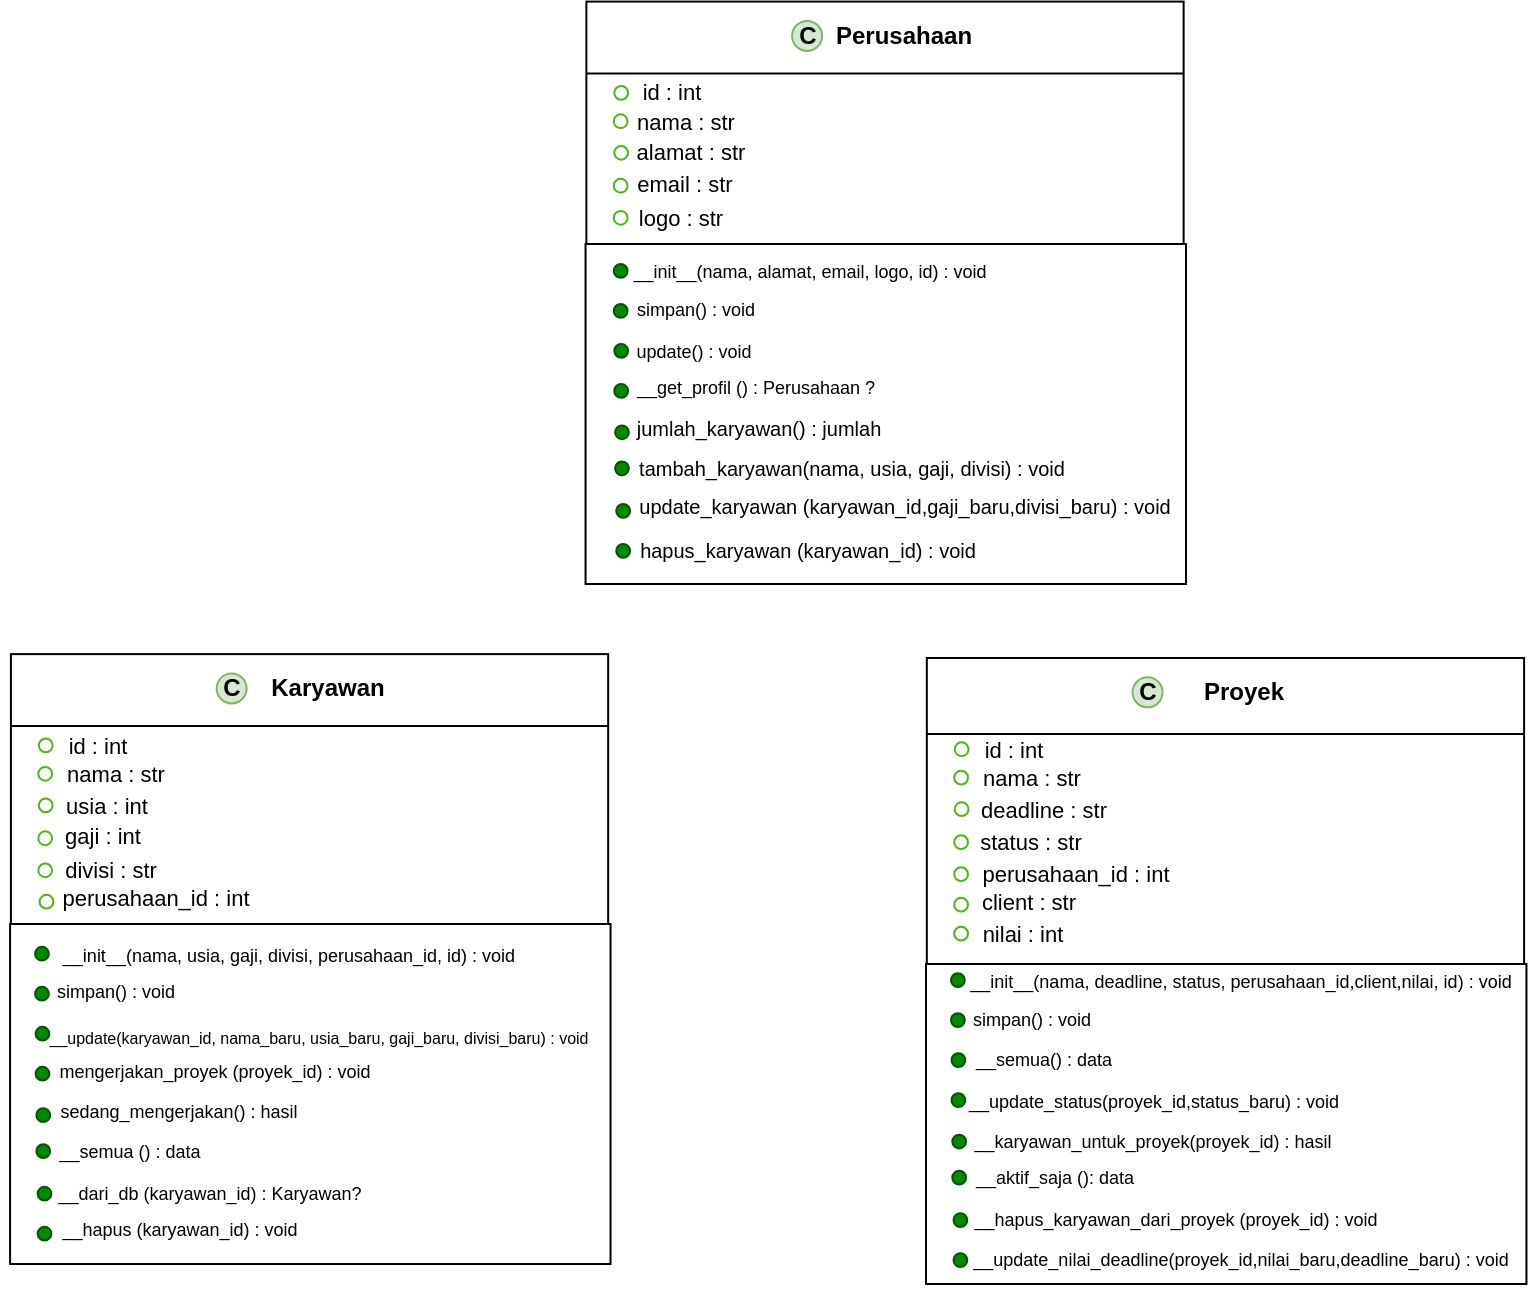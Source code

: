 <mxfile version="27.1.6">
  <diagram name="Page-1" id="Ck2ZMZNlJzzE_dIrWLPH">
    <mxGraphModel dx="1042" dy="527" grid="1" gridSize="10" guides="1" tooltips="1" connect="1" arrows="1" fold="1" page="1" pageScale="1" pageWidth="850" pageHeight="1100" math="0" shadow="0">
      <root>
        <mxCell id="0" />
        <mxCell id="1" parent="0" />
        <mxCell id="H7HgY_CLWBdRhY1E_Vkn-1" value="" style="shape=process;whiteSpace=wrap;html=1;backgroundOutline=1;rotation=90;size=0.196;" parent="1" vertex="1">
          <mxGeometry x="397.19" y="31.79" width="184.62" height="298.63" as="geometry" />
        </mxCell>
        <mxCell id="H7HgY_CLWBdRhY1E_Vkn-2" value="" style="ellipse;whiteSpace=wrap;html=1;aspect=fixed;fillColor=#d5e8d4;strokeColor=#82b366;" parent="1" vertex="1">
          <mxGeometry x="443.05" y="98.455" width="15" height="15" as="geometry" />
        </mxCell>
        <mxCell id="H7HgY_CLWBdRhY1E_Vkn-3" value="&lt;b&gt;Perusahaan&lt;/b&gt;" style="text;html=1;align=center;verticalAlign=middle;whiteSpace=wrap;rounded=0;" parent="1" vertex="1">
          <mxGeometry x="468.82" y="90.955" width="60" height="30" as="geometry" />
        </mxCell>
        <mxCell id="H7HgY_CLWBdRhY1E_Vkn-4" value="&lt;b&gt;C&lt;/b&gt;" style="text;html=1;align=center;verticalAlign=middle;whiteSpace=wrap;rounded=0;" parent="1" vertex="1">
          <mxGeometry x="421.01" y="90.955" width="60" height="30" as="geometry" />
        </mxCell>
        <mxCell id="H7HgY_CLWBdRhY1E_Vkn-5" value="&lt;div&gt;&lt;br&gt;&lt;/div&gt;&lt;div&gt;&lt;br&gt;&lt;/div&gt;" style="ellipse;whiteSpace=wrap;html=1;aspect=fixed;strokeColor=light-dark(#49bb0c, #ededed);" parent="1" vertex="1">
          <mxGeometry x="354.15" y="160.955" width="6.88" height="6.88" as="geometry" />
        </mxCell>
        <mxCell id="H7HgY_CLWBdRhY1E_Vkn-6" value="" style="ellipse;whiteSpace=wrap;html=1;aspect=fixed;strokeColor=light-dark(#49bb0c, #ededed);" parent="1" vertex="1">
          <mxGeometry x="354.15" y="130.965" width="6.88" height="6.88" as="geometry" />
        </mxCell>
        <mxCell id="H7HgY_CLWBdRhY1E_Vkn-7" value="&lt;span style=&quot;font-size: 11px;&quot;&gt;id : int&lt;/span&gt;" style="text;html=1;align=center;verticalAlign=middle;whiteSpace=wrap;rounded=0;" parent="1" vertex="1">
          <mxGeometry x="354.15" y="123.625" width="57.61" height="21.55" as="geometry" />
        </mxCell>
        <mxCell id="H7HgY_CLWBdRhY1E_Vkn-8" value="&lt;span style=&quot;font-size: 11px;&quot;&gt;nama : str&lt;/span&gt;" style="text;html=1;align=center;verticalAlign=middle;whiteSpace=wrap;rounded=0;" parent="1" vertex="1">
          <mxGeometry x="359.77" y="141.74" width="60.23" height="13.76" as="geometry" />
        </mxCell>
        <mxCell id="H7HgY_CLWBdRhY1E_Vkn-9" value="" style="rounded=0;whiteSpace=wrap;html=1;strokeWidth=1;" parent="1" vertex="1">
          <mxGeometry x="339.77" y="210" width="300.23" height="170" as="geometry" />
        </mxCell>
        <mxCell id="H7HgY_CLWBdRhY1E_Vkn-10" value="&lt;font style=&quot;font-size: 9px;&quot;&gt;__init__(nama, alamat, email, logo, id) : void&lt;/font&gt;" style="text;html=1;align=center;verticalAlign=middle;whiteSpace=wrap;rounded=0;" parent="1" vertex="1">
          <mxGeometry x="362.03" y="216.835" width="180" height="13.21" as="geometry" />
        </mxCell>
        <mxCell id="H7HgY_CLWBdRhY1E_Vkn-11" value="&lt;div&gt;&lt;br&gt;&lt;/div&gt;&lt;div&gt;&lt;br&gt;&lt;/div&gt;" style="ellipse;whiteSpace=wrap;html=1;aspect=fixed;strokeColor=#005700;fillColor=#008a00;fontColor=#ffffff;" parent="1" vertex="1">
          <mxGeometry x="353.89" y="220.005" width="6.88" height="6.88" as="geometry" />
        </mxCell>
        <mxCell id="H7HgY_CLWBdRhY1E_Vkn-12" value="&lt;div&gt;&lt;br&gt;&lt;/div&gt;&lt;div&gt;&lt;br&gt;&lt;/div&gt;" style="ellipse;whiteSpace=wrap;html=1;aspect=fixed;strokeColor=#005700;fillColor=#008a00;fontColor=#ffffff;" parent="1" vertex="1">
          <mxGeometry x="353.89" y="240.005" width="6.88" height="6.88" as="geometry" />
        </mxCell>
        <mxCell id="H7HgY_CLWBdRhY1E_Vkn-13" value="&lt;font style=&quot;font-size: 9px;&quot;&gt;simpan() : void&lt;/font&gt;" style="text;html=1;align=center;verticalAlign=middle;whiteSpace=wrap;rounded=0;" parent="1" vertex="1">
          <mxGeometry x="363.5" y="236.89" width="61.73" height="10" as="geometry" />
        </mxCell>
        <mxCell id="H7HgY_CLWBdRhY1E_Vkn-14" value="&lt;div&gt;&lt;br&gt;&lt;/div&gt;&lt;div&gt;&lt;br&gt;&lt;/div&gt;" style="ellipse;whiteSpace=wrap;html=1;aspect=fixed;strokeColor=#005700;fillColor=#008a00;fontColor=#ffffff;" parent="1" vertex="1">
          <mxGeometry x="354.15" y="259.995" width="6.88" height="6.88" as="geometry" />
        </mxCell>
        <mxCell id="H7HgY_CLWBdRhY1E_Vkn-15" value="&lt;font style=&quot;font-size: 9px;&quot;&gt;update() : void&lt;/font&gt;" style="text;html=1;align=center;verticalAlign=middle;whiteSpace=wrap;rounded=0;" parent="1" vertex="1">
          <mxGeometry x="359.53" y="258.05" width="67.97" height="10.77" as="geometry" />
        </mxCell>
        <mxCell id="H7HgY_CLWBdRhY1E_Vkn-16" value="&lt;span style=&quot;font-size: 11px;&quot;&gt;alamat : str&lt;/span&gt;" style="text;html=1;align=center;verticalAlign=middle;whiteSpace=wrap;rounded=0;" parent="1" vertex="1">
          <mxGeometry x="354.54" y="157.51" width="75.23" height="13.76" as="geometry" />
        </mxCell>
        <mxCell id="H7HgY_CLWBdRhY1E_Vkn-17" value="&lt;div&gt;&lt;br&gt;&lt;/div&gt;&lt;div&gt;&lt;br&gt;&lt;/div&gt;" style="ellipse;whiteSpace=wrap;html=1;aspect=fixed;strokeColor=light-dark(#49bb0c, #ededed);" parent="1" vertex="1">
          <mxGeometry x="353.89" y="145.175" width="6.88" height="6.88" as="geometry" />
        </mxCell>
        <mxCell id="H7HgY_CLWBdRhY1E_Vkn-50" value="&lt;span style=&quot;font-size: 11px;&quot;&gt;email : str&lt;/span&gt;" style="text;html=1;align=center;verticalAlign=middle;whiteSpace=wrap;rounded=0;" parent="1" vertex="1">
          <mxGeometry x="352.27" y="172.8" width="75.23" height="13.76" as="geometry" />
        </mxCell>
        <mxCell id="H7HgY_CLWBdRhY1E_Vkn-51" value="&lt;span style=&quot;font-size: 11px;&quot;&gt;logo : str&lt;/span&gt;" style="text;html=1;align=center;verticalAlign=middle;whiteSpace=wrap;rounded=0;" parent="1" vertex="1">
          <mxGeometry x="350.0" y="190" width="75.23" height="13.76" as="geometry" />
        </mxCell>
        <mxCell id="H7HgY_CLWBdRhY1E_Vkn-52" value="&lt;div&gt;&lt;br&gt;&lt;/div&gt;&lt;div&gt;&lt;br&gt;&lt;/div&gt;" style="ellipse;whiteSpace=wrap;html=1;aspect=fixed;strokeColor=light-dark(#49bb0c, #ededed);" parent="1" vertex="1">
          <mxGeometry x="353.89" y="177.42" width="6.88" height="6.88" as="geometry" />
        </mxCell>
        <mxCell id="H7HgY_CLWBdRhY1E_Vkn-55" value="&lt;div&gt;&lt;br&gt;&lt;/div&gt;&lt;div&gt;&lt;br&gt;&lt;/div&gt;" style="ellipse;whiteSpace=wrap;html=1;aspect=fixed;strokeColor=light-dark(#49bb0c, #ededed);" parent="1" vertex="1">
          <mxGeometry x="353.89" y="193.44" width="6.88" height="6.88" as="geometry" />
        </mxCell>
        <mxCell id="H7HgY_CLWBdRhY1E_Vkn-57" value="&lt;div&gt;&lt;br&gt;&lt;/div&gt;&lt;div&gt;&lt;br&gt;&lt;/div&gt;" style="ellipse;whiteSpace=wrap;html=1;aspect=fixed;strokeColor=#005700;fillColor=#008a00;fontColor=#ffffff;" parent="1" vertex="1">
          <mxGeometry x="354.15" y="280" width="6.88" height="6.88" as="geometry" />
        </mxCell>
        <mxCell id="H7HgY_CLWBdRhY1E_Vkn-58" value="&lt;font style=&quot;font-size: 9px;&quot;&gt;__get_profil () : Perusahaan ?&lt;/font&gt;" style="text;html=1;align=center;verticalAlign=middle;whiteSpace=wrap;rounded=0;" parent="1" vertex="1">
          <mxGeometry x="359.53" y="276.11" width="130.47" height="10.77" as="geometry" />
        </mxCell>
        <mxCell id="H7HgY_CLWBdRhY1E_Vkn-59" value="&lt;font size=&quot;1&quot;&gt;jumlah_karyawan() : jumlah&lt;/font&gt;" style="text;html=1;align=center;verticalAlign=middle;whiteSpace=wrap;rounded=0;" parent="1" vertex="1">
          <mxGeometry x="362.03" y="296.82" width="129.23" height="10.77" as="geometry" />
        </mxCell>
        <mxCell id="H7HgY_CLWBdRhY1E_Vkn-60" value="&lt;div&gt;&lt;br&gt;&lt;/div&gt;&lt;div&gt;&lt;br&gt;&lt;/div&gt;" style="ellipse;whiteSpace=wrap;html=1;aspect=fixed;strokeColor=#005700;fillColor=#008a00;fontColor=#ffffff;" parent="1" vertex="1">
          <mxGeometry x="354.54" y="300.71" width="6.88" height="6.88" as="geometry" />
        </mxCell>
        <mxCell id="H7HgY_CLWBdRhY1E_Vkn-61" value="&lt;font size=&quot;1&quot;&gt;tambah&lt;/font&gt;&lt;span style=&quot;color: rgba(0, 0, 0, 0); font-family: monospace; font-size: 0px; text-align: start; text-wrap-mode: nowrap;&quot;&gt;%3CmxGraphModel%3E%3Croot%3E%3CmxCell%20id%3D%220%22%2F%3E%3CmxCell%20id%3D%221%22%20parent%3D%220%22%2F%3E%3CmxCell%20id%3D%222%22%20value%3D%22%26lt%3Bfont%20size%3D%26quot%3B1%26quot%3B%26gt%3Bjumlah_karyawan()%20%3A%20jumlah%26lt%3B%2Ffont%26gt%3B%22%20style%3D%22text%3Bhtml%3D1%3Balign%3Dcenter%3BverticalAlign%3Dmiddle%3BwhiteSpace%3Dwrap%3Brounded%3D0%3B%22%20vertex%3D%221%22%20parent%3D%221%22%3E%3CmxGeometry%20x%3D%22362.03%22%20y%3D%22296.82%22%20width%3D%22129.23%22%20height%3D%2210.77%22%20as%3D%22geometry%22%2F%3E%3C%2FmxCell%3E%3C%2Froot%3E%3C%2FmxGraphModel%3E&lt;/span&gt;&lt;font size=&quot;1&quot;&gt;_karyawan(nama, usia, gaji, divisi) : void&lt;/font&gt;" style="text;html=1;align=center;verticalAlign=middle;whiteSpace=wrap;rounded=0;" parent="1" vertex="1">
          <mxGeometry x="360" y="316.78" width="225.62" height="10.77" as="geometry" />
        </mxCell>
        <mxCell id="H7HgY_CLWBdRhY1E_Vkn-62" value="&lt;div style=&quot;text-align: start;&quot;&gt;&lt;font style=&quot;color: rgb(0, 0, 0);&quot; size=&quot;1&quot;&gt;update_karyawan&lt;/font&gt;&lt;font color=&quot;rgba(0, 0, 0, 0)&quot; style=&quot;color: rgb(0, 0, 0);&quot; size=&quot;1&quot;&gt;&amp;nbsp;(karyawan_id,gaji_baru,divisi_baru) : void&lt;/font&gt;&lt;/div&gt;" style="text;html=1;align=center;verticalAlign=middle;whiteSpace=wrap;rounded=0;" parent="1" vertex="1">
          <mxGeometry x="359.53" y="336.11" width="278.58" height="10.77" as="geometry" />
        </mxCell>
        <mxCell id="H7HgY_CLWBdRhY1E_Vkn-63" value="&lt;div style=&quot;text-align: start;&quot;&gt;&lt;font style=&quot;color: rgb(0, 0, 0);&quot; size=&quot;1&quot;&gt;hapus_karyawan (karyawan_id)&lt;/font&gt;&lt;font color=&quot;rgba(0, 0, 0, 0)&quot; style=&quot;color: rgb(0, 0, 0);&quot; size=&quot;1&quot;&gt;&amp;nbsp;: void&lt;/font&gt;&lt;/div&gt;" style="text;html=1;align=center;verticalAlign=middle;whiteSpace=wrap;rounded=0;" parent="1" vertex="1">
          <mxGeometry x="362.03" y="358.06" width="177.97" height="10.77" as="geometry" />
        </mxCell>
        <mxCell id="H7HgY_CLWBdRhY1E_Vkn-64" value="&lt;div&gt;&lt;br&gt;&lt;/div&gt;&lt;div&gt;&lt;br&gt;&lt;/div&gt;" style="ellipse;whiteSpace=wrap;html=1;aspect=fixed;strokeColor=#005700;fillColor=#008a00;fontColor=#ffffff;" parent="1" vertex="1">
          <mxGeometry x="354.54" y="318.72" width="6.88" height="6.88" as="geometry" />
        </mxCell>
        <mxCell id="H7HgY_CLWBdRhY1E_Vkn-65" value="&lt;div&gt;&lt;br&gt;&lt;/div&gt;&lt;div&gt;&lt;br&gt;&lt;/div&gt;" style="ellipse;whiteSpace=wrap;html=1;aspect=fixed;strokeColor=#005700;fillColor=#008a00;fontColor=#ffffff;" parent="1" vertex="1">
          <mxGeometry x="355.15" y="340" width="6.88" height="6.88" as="geometry" />
        </mxCell>
        <mxCell id="H7HgY_CLWBdRhY1E_Vkn-66" value="&lt;div&gt;&lt;br&gt;&lt;/div&gt;&lt;div&gt;&lt;br&gt;&lt;/div&gt;" style="ellipse;whiteSpace=wrap;html=1;aspect=fixed;strokeColor=#005700;fillColor=#008a00;fontColor=#ffffff;" parent="1" vertex="1">
          <mxGeometry x="355.15" y="360" width="6.88" height="6.88" as="geometry" />
        </mxCell>
        <mxCell id="ujW4aIPh7kS9aY1e7Lj2-1" value="" style="shape=process;whiteSpace=wrap;html=1;backgroundOutline=1;rotation=90;size=0.196;" vertex="1" parent="1">
          <mxGeometry x="109.46" y="358.055" width="184.62" height="298.63" as="geometry" />
        </mxCell>
        <mxCell id="ujW4aIPh7kS9aY1e7Lj2-2" value="" style="ellipse;whiteSpace=wrap;html=1;aspect=fixed;fillColor=#d5e8d4;strokeColor=#82b366;" vertex="1" parent="1">
          <mxGeometry x="155.32" y="424.72" width="15" height="15" as="geometry" />
        </mxCell>
        <mxCell id="ujW4aIPh7kS9aY1e7Lj2-3" value="&lt;b&gt;Karyawan&lt;/b&gt;" style="text;html=1;align=center;verticalAlign=middle;whiteSpace=wrap;rounded=0;" vertex="1" parent="1">
          <mxGeometry x="181.09" y="417.22" width="60" height="30" as="geometry" />
        </mxCell>
        <mxCell id="ujW4aIPh7kS9aY1e7Lj2-4" value="&lt;b&gt;C&lt;/b&gt;" style="text;html=1;align=center;verticalAlign=middle;whiteSpace=wrap;rounded=0;" vertex="1" parent="1">
          <mxGeometry x="133.28" y="417.22" width="60" height="30" as="geometry" />
        </mxCell>
        <mxCell id="ujW4aIPh7kS9aY1e7Lj2-5" value="&lt;div&gt;&lt;br&gt;&lt;/div&gt;&lt;div&gt;&lt;br&gt;&lt;/div&gt;" style="ellipse;whiteSpace=wrap;html=1;aspect=fixed;strokeColor=light-dark(#49bb0c, #ededed);" vertex="1" parent="1">
          <mxGeometry x="66.42" y="487.22" width="6.88" height="6.88" as="geometry" />
        </mxCell>
        <mxCell id="ujW4aIPh7kS9aY1e7Lj2-6" value="" style="ellipse;whiteSpace=wrap;html=1;aspect=fixed;strokeColor=light-dark(#49bb0c, #ededed);" vertex="1" parent="1">
          <mxGeometry x="66.42" y="457.23" width="6.88" height="6.88" as="geometry" />
        </mxCell>
        <mxCell id="ujW4aIPh7kS9aY1e7Lj2-7" value="&lt;span style=&quot;font-size: 11px;&quot;&gt;id : int&lt;/span&gt;" style="text;html=1;align=center;verticalAlign=middle;whiteSpace=wrap;rounded=0;" vertex="1" parent="1">
          <mxGeometry x="66.81" y="449.89" width="57.61" height="21.55" as="geometry" />
        </mxCell>
        <mxCell id="ujW4aIPh7kS9aY1e7Lj2-8" value="&lt;span style=&quot;font-size: 11px;&quot;&gt;nama : str&lt;/span&gt;" style="text;html=1;align=center;verticalAlign=middle;whiteSpace=wrap;rounded=0;" vertex="1" parent="1">
          <mxGeometry x="74.9" y="467.995" width="60.23" height="13.76" as="geometry" />
        </mxCell>
        <mxCell id="ujW4aIPh7kS9aY1e7Lj2-9" value="" style="rounded=0;whiteSpace=wrap;html=1;strokeWidth=1;" vertex="1" parent="1">
          <mxGeometry x="52.04" y="550" width="300.23" height="170.01" as="geometry" />
        </mxCell>
        <mxCell id="ujW4aIPh7kS9aY1e7Lj2-10" value="&lt;font style=&quot;font-size: 9px;&quot;&gt;__init__(nama, usia, gaji, divisi, perusahaan_id, id) : void&lt;/font&gt;" style="text;html=1;align=center;verticalAlign=middle;whiteSpace=wrap;rounded=0;" vertex="1" parent="1">
          <mxGeometry x="72.68" y="558.25" width="237.32" height="13.21" as="geometry" />
        </mxCell>
        <mxCell id="ujW4aIPh7kS9aY1e7Lj2-11" value="&lt;div&gt;&lt;br&gt;&lt;/div&gt;&lt;div&gt;&lt;br&gt;&lt;/div&gt;" style="ellipse;whiteSpace=wrap;html=1;aspect=fixed;strokeColor=#005700;fillColor=#008a00;fontColor=#ffffff;" vertex="1" parent="1">
          <mxGeometry x="64.54" y="561.42" width="6.88" height="6.88" as="geometry" />
        </mxCell>
        <mxCell id="ujW4aIPh7kS9aY1e7Lj2-12" value="&lt;div&gt;&lt;br&gt;&lt;/div&gt;&lt;div&gt;&lt;br&gt;&lt;/div&gt;" style="ellipse;whiteSpace=wrap;html=1;aspect=fixed;strokeColor=#005700;fillColor=#008a00;fontColor=#ffffff;" vertex="1" parent="1">
          <mxGeometry x="64.54" y="581.42" width="6.88" height="6.88" as="geometry" />
        </mxCell>
        <mxCell id="ujW4aIPh7kS9aY1e7Lj2-13" value="&lt;font style=&quot;font-size: 9px;&quot;&gt;simpan() : void&lt;/font&gt;" style="text;html=1;align=center;verticalAlign=middle;whiteSpace=wrap;rounded=0;" vertex="1" parent="1">
          <mxGeometry x="74.15" y="578.305" width="61.73" height="10" as="geometry" />
        </mxCell>
        <mxCell id="ujW4aIPh7kS9aY1e7Lj2-14" value="&lt;div&gt;&lt;br&gt;&lt;/div&gt;&lt;div&gt;&lt;br&gt;&lt;/div&gt;" style="ellipse;whiteSpace=wrap;html=1;aspect=fixed;strokeColor=#005700;fillColor=#008a00;fontColor=#ffffff;" vertex="1" parent="1">
          <mxGeometry x="64.8" y="601.41" width="6.88" height="6.88" as="geometry" />
        </mxCell>
        <mxCell id="ujW4aIPh7kS9aY1e7Lj2-15" value="&lt;font&gt;__update(karyawan_id, nama_baru, usia_baru, gaji_baru, divisi_baru) : void&lt;/font&gt;" style="text;html=1;align=center;verticalAlign=middle;whiteSpace=wrap;rounded=0;fontSize=8;" vertex="1" parent="1">
          <mxGeometry x="66.81" y="601.41" width="279.35" height="10.77" as="geometry" />
        </mxCell>
        <mxCell id="ujW4aIPh7kS9aY1e7Lj2-16" value="&lt;span style=&quot;font-size: 11px;&quot;&gt;usia : int&lt;/span&gt;" style="text;html=1;align=center;verticalAlign=middle;whiteSpace=wrap;rounded=0;" vertex="1" parent="1">
          <mxGeometry x="62.92" y="483.775" width="75.23" height="13.76" as="geometry" />
        </mxCell>
        <mxCell id="ujW4aIPh7kS9aY1e7Lj2-17" value="&lt;div&gt;&lt;br&gt;&lt;/div&gt;&lt;div&gt;&lt;br&gt;&lt;/div&gt;" style="ellipse;whiteSpace=wrap;html=1;aspect=fixed;strokeColor=light-dark(#49bb0c, #ededed);" vertex="1" parent="1">
          <mxGeometry x="66.16" y="471.44" width="6.88" height="6.88" as="geometry" />
        </mxCell>
        <mxCell id="ujW4aIPh7kS9aY1e7Lj2-18" value="&lt;span style=&quot;font-size: 11px;&quot;&gt;gaji : int&lt;/span&gt;" style="text;html=1;align=center;verticalAlign=middle;whiteSpace=wrap;rounded=0;" vertex="1" parent="1">
          <mxGeometry x="60.65" y="499.475" width="75.23" height="13.76" as="geometry" />
        </mxCell>
        <mxCell id="ujW4aIPh7kS9aY1e7Lj2-19" value="&lt;span style=&quot;font-size: 11px;&quot;&gt;divisi : str&lt;/span&gt;" style="text;html=1;align=center;verticalAlign=middle;whiteSpace=wrap;rounded=0;" vertex="1" parent="1">
          <mxGeometry x="64.54" y="516.265" width="75.23" height="13.76" as="geometry" />
        </mxCell>
        <mxCell id="ujW4aIPh7kS9aY1e7Lj2-20" value="&lt;div&gt;&lt;br&gt;&lt;/div&gt;&lt;div&gt;&lt;br&gt;&lt;/div&gt;" style="ellipse;whiteSpace=wrap;html=1;aspect=fixed;strokeColor=light-dark(#49bb0c, #ededed);" vertex="1" parent="1">
          <mxGeometry x="66.16" y="503.685" width="6.88" height="6.88" as="geometry" />
        </mxCell>
        <mxCell id="ujW4aIPh7kS9aY1e7Lj2-21" value="&lt;div&gt;&lt;br&gt;&lt;/div&gt;&lt;div&gt;&lt;br&gt;&lt;/div&gt;" style="ellipse;whiteSpace=wrap;html=1;aspect=fixed;strokeColor=light-dark(#49bb0c, #ededed);" vertex="1" parent="1">
          <mxGeometry x="66.16" y="519.705" width="6.88" height="6.88" as="geometry" />
        </mxCell>
        <mxCell id="ujW4aIPh7kS9aY1e7Lj2-22" value="&lt;div&gt;&lt;br&gt;&lt;/div&gt;&lt;div&gt;&lt;br&gt;&lt;/div&gt;" style="ellipse;whiteSpace=wrap;html=1;aspect=fixed;strokeColor=#005700;fillColor=#008a00;fontColor=#ffffff;" vertex="1" parent="1">
          <mxGeometry x="64.8" y="621.415" width="6.88" height="6.88" as="geometry" />
        </mxCell>
        <mxCell id="ujW4aIPh7kS9aY1e7Lj2-23" value="&lt;font style=&quot;font-size: 9px;&quot;&gt;mengerjakan_proyek (proyek_id) : void&lt;/font&gt;" style="text;html=1;align=center;verticalAlign=middle;whiteSpace=wrap;rounded=0;" vertex="1" parent="1">
          <mxGeometry x="70.65" y="617.52" width="166.96" height="10.77" as="geometry" />
        </mxCell>
        <mxCell id="ujW4aIPh7kS9aY1e7Lj2-24" value="&lt;font&gt;sedang_mengerjakan() : hasil&lt;/font&gt;" style="text;html=1;align=center;verticalAlign=middle;whiteSpace=wrap;rounded=0;fontSize=9;" vertex="1" parent="1">
          <mxGeometry x="62.92" y="638.23" width="147.32" height="10.77" as="geometry" />
        </mxCell>
        <mxCell id="ujW4aIPh7kS9aY1e7Lj2-25" value="&lt;div&gt;&lt;br&gt;&lt;/div&gt;&lt;div&gt;&lt;br&gt;&lt;/div&gt;" style="ellipse;whiteSpace=wrap;html=1;aspect=fixed;strokeColor=#005700;fillColor=#008a00;fontColor=#ffffff;" vertex="1" parent="1">
          <mxGeometry x="65.19" y="642.125" width="6.88" height="6.88" as="geometry" />
        </mxCell>
        <mxCell id="ujW4aIPh7kS9aY1e7Lj2-27" value="&lt;div style=&quot;text-align: start;&quot;&gt;&lt;font style=&quot;color: rgb(0, 0, 0);&quot; color=&quot;rgba(0, 0, 0, 0)&quot;&gt;__dari_db (karyawan_id) : Karyawan?&lt;/font&gt;&lt;/div&gt;" style="text;html=1;align=center;verticalAlign=middle;whiteSpace=wrap;rounded=0;fontSize=9;" vertex="1" parent="1">
          <mxGeometry x="73.69" y="679.47" width="156.31" height="10.77" as="geometry" />
        </mxCell>
        <mxCell id="ujW4aIPh7kS9aY1e7Lj2-28" value="&lt;div style=&quot;text-align: start;&quot;&gt;&lt;font style=&quot;color: rgb(0, 0, 0);&quot;&gt;__hapus (karyawan_id)&lt;/font&gt;&lt;font style=&quot;color: rgb(0, 0, 0);&quot; color=&quot;rgba(0, 0, 0, 0)&quot;&gt;&amp;nbsp;: void&lt;/font&gt;&lt;/div&gt;" style="text;html=1;align=center;verticalAlign=middle;whiteSpace=wrap;rounded=0;fontSize=9;" vertex="1" parent="1">
          <mxGeometry x="47.59" y="697.525" width="177.97" height="10.77" as="geometry" />
        </mxCell>
        <mxCell id="ujW4aIPh7kS9aY1e7Lj2-29" value="&lt;div&gt;&lt;br&gt;&lt;/div&gt;&lt;div&gt;&lt;br&gt;&lt;/div&gt;" style="ellipse;whiteSpace=wrap;html=1;aspect=fixed;strokeColor=#005700;fillColor=#008a00;fontColor=#ffffff;" vertex="1" parent="1">
          <mxGeometry x="65.19" y="660.135" width="6.88" height="6.88" as="geometry" />
        </mxCell>
        <mxCell id="ujW4aIPh7kS9aY1e7Lj2-30" value="&lt;div&gt;&lt;br&gt;&lt;/div&gt;&lt;div&gt;&lt;br&gt;&lt;/div&gt;" style="ellipse;whiteSpace=wrap;html=1;aspect=fixed;strokeColor=#005700;fillColor=#008a00;fontColor=#ffffff;" vertex="1" parent="1">
          <mxGeometry x="65.8" y="681.415" width="6.88" height="6.88" as="geometry" />
        </mxCell>
        <mxCell id="ujW4aIPh7kS9aY1e7Lj2-31" value="&lt;div&gt;&lt;br&gt;&lt;/div&gt;&lt;div&gt;&lt;br&gt;&lt;/div&gt;" style="ellipse;whiteSpace=wrap;html=1;aspect=fixed;strokeColor=#005700;fillColor=#008a00;fontColor=#ffffff;" vertex="1" parent="1">
          <mxGeometry x="65.8" y="701.415" width="6.88" height="6.88" as="geometry" />
        </mxCell>
        <mxCell id="ujW4aIPh7kS9aY1e7Lj2-32" value="" style="shape=process;whiteSpace=wrap;html=1;backgroundOutline=1;rotation=90;size=0.196;" vertex="1" parent="1">
          <mxGeometry x="563.44" y="363.98" width="192.58" height="298.63" as="geometry" />
        </mxCell>
        <mxCell id="ujW4aIPh7kS9aY1e7Lj2-33" value="" style="ellipse;whiteSpace=wrap;html=1;aspect=fixed;fillColor=#d5e8d4;strokeColor=#82b366;" vertex="1" parent="1">
          <mxGeometry x="613.28" y="426.66" width="15" height="15" as="geometry" />
        </mxCell>
        <mxCell id="ujW4aIPh7kS9aY1e7Lj2-34" value="&lt;b&gt;Proyek&lt;/b&gt;" style="text;html=1;align=center;verticalAlign=middle;whiteSpace=wrap;rounded=0;" vertex="1" parent="1">
          <mxGeometry x="639.05" y="419.16" width="60" height="30" as="geometry" />
        </mxCell>
        <mxCell id="ujW4aIPh7kS9aY1e7Lj2-35" value="&lt;b&gt;C&lt;/b&gt;" style="text;html=1;align=center;verticalAlign=middle;whiteSpace=wrap;rounded=0;" vertex="1" parent="1">
          <mxGeometry x="591.24" y="419.16" width="60" height="30" as="geometry" />
        </mxCell>
        <mxCell id="ujW4aIPh7kS9aY1e7Lj2-36" value="&lt;div&gt;&lt;br&gt;&lt;/div&gt;&lt;div&gt;&lt;br&gt;&lt;/div&gt;" style="ellipse;whiteSpace=wrap;html=1;aspect=fixed;strokeColor=light-dark(#49bb0c, #ededed);" vertex="1" parent="1">
          <mxGeometry x="524.38" y="489.16" width="6.88" height="6.88" as="geometry" />
        </mxCell>
        <mxCell id="ujW4aIPh7kS9aY1e7Lj2-37" value="" style="ellipse;whiteSpace=wrap;html=1;aspect=fixed;strokeColor=light-dark(#49bb0c, #ededed);" vertex="1" parent="1">
          <mxGeometry x="524.38" y="459.17" width="6.88" height="6.88" as="geometry" />
        </mxCell>
        <mxCell id="ujW4aIPh7kS9aY1e7Lj2-38" value="&lt;span style=&quot;font-size: 11px;&quot;&gt;id : int&lt;/span&gt;" style="text;html=1;align=center;verticalAlign=middle;whiteSpace=wrap;rounded=0;" vertex="1" parent="1">
          <mxGeometry x="525.36" y="451.84" width="57.61" height="21.55" as="geometry" />
        </mxCell>
        <mxCell id="ujW4aIPh7kS9aY1e7Lj2-39" value="&lt;span style=&quot;font-size: 11px;&quot;&gt;nama : str&lt;/span&gt;" style="text;html=1;align=center;verticalAlign=middle;whiteSpace=wrap;rounded=0;" vertex="1" parent="1">
          <mxGeometry x="532.86" y="470.015" width="60.23" height="13.76" as="geometry" />
        </mxCell>
        <mxCell id="ujW4aIPh7kS9aY1e7Lj2-40" value="" style="rounded=0;whiteSpace=wrap;html=1;strokeWidth=1;" vertex="1" parent="1">
          <mxGeometry x="510" y="570" width="300.23" height="160" as="geometry" />
        </mxCell>
        <mxCell id="ujW4aIPh7kS9aY1e7Lj2-41" value="&lt;font style=&quot;font-size: 9px;&quot;&gt;__init__(nama, deadline, status, perusahaan_id,client,nilai, id) : void&lt;/font&gt;" style="text;html=1;align=center;verticalAlign=middle;whiteSpace=wrap;rounded=0;" vertex="1" parent="1">
          <mxGeometry x="527.75" y="571.46" width="279.36" height="13.21" as="geometry" />
        </mxCell>
        <mxCell id="ujW4aIPh7kS9aY1e7Lj2-42" value="&lt;div&gt;&lt;br&gt;&lt;/div&gt;&lt;div&gt;&lt;br&gt;&lt;/div&gt;" style="ellipse;whiteSpace=wrap;html=1;aspect=fixed;strokeColor=#005700;fillColor=#008a00;fontColor=#ffffff;" vertex="1" parent="1">
          <mxGeometry x="522.5" y="574.63" width="6.88" height="6.88" as="geometry" />
        </mxCell>
        <mxCell id="ujW4aIPh7kS9aY1e7Lj2-43" value="&lt;div&gt;&lt;br&gt;&lt;/div&gt;&lt;div&gt;&lt;br&gt;&lt;/div&gt;" style="ellipse;whiteSpace=wrap;html=1;aspect=fixed;strokeColor=#005700;fillColor=#008a00;fontColor=#ffffff;" vertex="1" parent="1">
          <mxGeometry x="522.5" y="594.63" width="6.88" height="6.88" as="geometry" />
        </mxCell>
        <mxCell id="ujW4aIPh7kS9aY1e7Lj2-44" value="&lt;font style=&quot;font-size: 9px;&quot;&gt;simpan() : void&lt;/font&gt;" style="text;html=1;align=center;verticalAlign=middle;whiteSpace=wrap;rounded=0;" vertex="1" parent="1">
          <mxGeometry x="532.11" y="591.515" width="61.73" height="10" as="geometry" />
        </mxCell>
        <mxCell id="ujW4aIPh7kS9aY1e7Lj2-45" value="&lt;div&gt;&lt;br&gt;&lt;/div&gt;&lt;div&gt;&lt;br&gt;&lt;/div&gt;" style="ellipse;whiteSpace=wrap;html=1;aspect=fixed;strokeColor=#005700;fillColor=#008a00;fontColor=#ffffff;" vertex="1" parent="1">
          <mxGeometry x="522.76" y="614.62" width="6.88" height="6.88" as="geometry" />
        </mxCell>
        <mxCell id="ujW4aIPh7kS9aY1e7Lj2-46" value="&lt;font&gt;__semua() : data&lt;/font&gt;" style="text;html=1;align=center;verticalAlign=middle;whiteSpace=wrap;rounded=0;fontSize=9;" vertex="1" parent="1">
          <mxGeometry x="528.09" y="612.68" width="81.86" height="10.77" as="geometry" />
        </mxCell>
        <mxCell id="ujW4aIPh7kS9aY1e7Lj2-47" value="&lt;span style=&quot;font-size: 11px;&quot;&gt;deadline : str&lt;/span&gt;" style="text;html=1;align=center;verticalAlign=middle;whiteSpace=wrap;rounded=0;" vertex="1" parent="1">
          <mxGeometry x="528.05" y="485.72" width="81.95" height="13.76" as="geometry" />
        </mxCell>
        <mxCell id="ujW4aIPh7kS9aY1e7Lj2-48" value="&lt;div&gt;&lt;br&gt;&lt;/div&gt;&lt;div&gt;&lt;br&gt;&lt;/div&gt;" style="ellipse;whiteSpace=wrap;html=1;aspect=fixed;strokeColor=light-dark(#49bb0c, #ededed);" vertex="1" parent="1">
          <mxGeometry x="524.12" y="473.38" width="6.88" height="6.88" as="geometry" />
        </mxCell>
        <mxCell id="ujW4aIPh7kS9aY1e7Lj2-49" value="&lt;span style=&quot;font-size: 11px;&quot;&gt;status : str&lt;/span&gt;" style="text;html=1;align=center;verticalAlign=middle;whiteSpace=wrap;rounded=0;" vertex="1" parent="1">
          <mxGeometry x="525.36" y="502.185" width="75.23" height="13.76" as="geometry" />
        </mxCell>
        <mxCell id="ujW4aIPh7kS9aY1e7Lj2-50" value="&lt;span style=&quot;font-size: 11px;&quot;&gt;perusahaan_id : int&lt;/span&gt;" style="text;html=1;align=center;verticalAlign=middle;whiteSpace=wrap;rounded=0;" vertex="1" parent="1">
          <mxGeometry x="520.23" y="518.21" width="129.77" height="13.76" as="geometry" />
        </mxCell>
        <mxCell id="ujW4aIPh7kS9aY1e7Lj2-51" value="&lt;div&gt;&lt;br&gt;&lt;/div&gt;&lt;div&gt;&lt;br&gt;&lt;/div&gt;" style="ellipse;whiteSpace=wrap;html=1;aspect=fixed;strokeColor=light-dark(#49bb0c, #ededed);" vertex="1" parent="1">
          <mxGeometry x="524.12" y="505.625" width="6.88" height="6.88" as="geometry" />
        </mxCell>
        <mxCell id="ujW4aIPh7kS9aY1e7Lj2-52" value="&lt;div&gt;&lt;br&gt;&lt;/div&gt;&lt;div&gt;&lt;br&gt;&lt;/div&gt;" style="ellipse;whiteSpace=wrap;html=1;aspect=fixed;strokeColor=light-dark(#49bb0c, #ededed);" vertex="1" parent="1">
          <mxGeometry x="524.12" y="521.645" width="6.88" height="6.88" as="geometry" />
        </mxCell>
        <mxCell id="ujW4aIPh7kS9aY1e7Lj2-53" value="&lt;div&gt;&lt;br&gt;&lt;/div&gt;&lt;div&gt;&lt;br&gt;&lt;/div&gt;" style="ellipse;whiteSpace=wrap;html=1;aspect=fixed;strokeColor=#005700;fillColor=#008a00;fontColor=#ffffff;" vertex="1" parent="1">
          <mxGeometry x="522.76" y="634.625" width="6.88" height="6.88" as="geometry" />
        </mxCell>
        <mxCell id="ujW4aIPh7kS9aY1e7Lj2-54" value="&lt;font style=&quot;font-size: 9px;&quot;&gt;__update_status(proyek_id,status_baru) : void&lt;/font&gt;" style="text;html=1;align=center;verticalAlign=middle;whiteSpace=wrap;rounded=0;" vertex="1" parent="1">
          <mxGeometry x="512.51" y="632.68" width="221.86" height="10.77" as="geometry" />
        </mxCell>
        <mxCell id="ujW4aIPh7kS9aY1e7Lj2-55" value="&lt;font&gt;__karyawan_untuk_proyek(proyek_id) : hasil&lt;/font&gt;" style="text;html=1;align=center;verticalAlign=middle;whiteSpace=wrap;rounded=0;fontSize=9;" vertex="1" parent="1">
          <mxGeometry x="523.76" y="653.39" width="199.36" height="10.77" as="geometry" />
        </mxCell>
        <mxCell id="ujW4aIPh7kS9aY1e7Lj2-56" value="&lt;div&gt;&lt;br&gt;&lt;/div&gt;&lt;div&gt;&lt;br&gt;&lt;/div&gt;" style="ellipse;whiteSpace=wrap;html=1;aspect=fixed;strokeColor=#005700;fillColor=#008a00;fontColor=#ffffff;" vertex="1" parent="1">
          <mxGeometry x="523.15" y="655.335" width="6.88" height="6.88" as="geometry" />
        </mxCell>
        <mxCell id="ujW4aIPh7kS9aY1e7Lj2-57" value="&lt;font&gt;__aktif_saja (): data&lt;/font&gt;" style="text;html=1;align=center;verticalAlign=middle;whiteSpace=wrap;rounded=0;fontSize=9;" vertex="1" parent="1">
          <mxGeometry x="523.76" y="671.4" width="101.39" height="10.77" as="geometry" />
        </mxCell>
        <mxCell id="ujW4aIPh7kS9aY1e7Lj2-58" value="&lt;div style=&quot;text-align: start;&quot;&gt;&lt;font style=&quot;color: rgb(0, 0, 0);&quot; color=&quot;rgba(0, 0, 0, 0)&quot;&gt;__hapus_karyawan_dari_proyek (proyek_id) : void&lt;/font&gt;&lt;/div&gt;" style="text;html=1;align=center;verticalAlign=middle;whiteSpace=wrap;rounded=0;fontSize=9;" vertex="1" parent="1">
          <mxGeometry x="500" y="692.68" width="270" height="10.77" as="geometry" />
        </mxCell>
        <mxCell id="ujW4aIPh7kS9aY1e7Lj2-59" value="&lt;div style=&quot;text-align: start;&quot;&gt;&lt;font style=&quot;color: rgb(0, 0, 0);&quot;&gt;__update_nilai_deadline(proyek_id,nilai_baru,deadline_baru)&lt;/font&gt;&lt;font style=&quot;color: rgb(0, 0, 0);&quot; color=&quot;rgba(0, 0, 0, 0)&quot;&gt;&amp;nbsp;: void&lt;/font&gt;&lt;/div&gt;" style="text;html=1;align=center;verticalAlign=middle;whiteSpace=wrap;rounded=0;fontSize=9;" vertex="1" parent="1">
          <mxGeometry x="527.75" y="712.68" width="279.36" height="10.77" as="geometry" />
        </mxCell>
        <mxCell id="ujW4aIPh7kS9aY1e7Lj2-60" value="&lt;div&gt;&lt;br&gt;&lt;/div&gt;&lt;div&gt;&lt;br&gt;&lt;/div&gt;" style="ellipse;whiteSpace=wrap;html=1;aspect=fixed;strokeColor=#005700;fillColor=#008a00;fontColor=#ffffff;" vertex="1" parent="1">
          <mxGeometry x="523.15" y="673.345" width="6.88" height="6.88" as="geometry" />
        </mxCell>
        <mxCell id="ujW4aIPh7kS9aY1e7Lj2-61" value="&lt;div&gt;&lt;br&gt;&lt;/div&gt;&lt;div&gt;&lt;br&gt;&lt;/div&gt;" style="ellipse;whiteSpace=wrap;html=1;aspect=fixed;strokeColor=#005700;fillColor=#008a00;fontColor=#ffffff;" vertex="1" parent="1">
          <mxGeometry x="523.76" y="694.625" width="6.88" height="6.88" as="geometry" />
        </mxCell>
        <mxCell id="ujW4aIPh7kS9aY1e7Lj2-62" value="&lt;div&gt;&lt;br&gt;&lt;/div&gt;&lt;div&gt;&lt;br&gt;&lt;/div&gt;" style="ellipse;whiteSpace=wrap;html=1;aspect=fixed;strokeColor=#005700;fillColor=#008a00;fontColor=#ffffff;" vertex="1" parent="1">
          <mxGeometry x="523.76" y="714.625" width="6.88" height="6.88" as="geometry" />
        </mxCell>
        <mxCell id="ujW4aIPh7kS9aY1e7Lj2-63" value="&lt;span style=&quot;font-size: 11px;&quot;&gt;perusahaan_id : int&lt;/span&gt;" style="text;html=1;align=center;verticalAlign=middle;whiteSpace=wrap;rounded=0;" vertex="1" parent="1">
          <mxGeometry x="73.69" y="530.03" width="101.95" height="13.76" as="geometry" />
        </mxCell>
        <mxCell id="ujW4aIPh7kS9aY1e7Lj2-64" value="" style="ellipse;whiteSpace=wrap;html=1;aspect=fixed;strokeColor=light-dark(#49bb0c, #ededed);" vertex="1" parent="1">
          <mxGeometry x="66.81" y="535.41" width="6.88" height="6.88" as="geometry" />
        </mxCell>
        <mxCell id="ujW4aIPh7kS9aY1e7Lj2-65" value="&lt;font&gt;__semua () : data&lt;/font&gt;" style="text;html=1;align=center;verticalAlign=middle;whiteSpace=wrap;rounded=0;fontSize=9;" vertex="1" parent="1">
          <mxGeometry x="74.15" y="658.19" width="75.85" height="10.77" as="geometry" />
        </mxCell>
        <mxCell id="ujW4aIPh7kS9aY1e7Lj2-66" value="&lt;span style=&quot;font-size: 11px;&quot;&gt;nilai : int&lt;/span&gt;" style="text;html=1;align=center;verticalAlign=middle;whiteSpace=wrap;rounded=0;" vertex="1" parent="1">
          <mxGeometry x="520.88" y="547.66" width="75.23" height="13.76" as="geometry" />
        </mxCell>
        <mxCell id="ujW4aIPh7kS9aY1e7Lj2-67" value="&lt;span style=&quot;font-size: 11px;&quot;&gt;client : str&lt;/span&gt;" style="text;html=1;align=center;verticalAlign=middle;whiteSpace=wrap;rounded=0;" vertex="1" parent="1">
          <mxGeometry x="524.12" y="531.97" width="75.23" height="13.76" as="geometry" />
        </mxCell>
        <mxCell id="ujW4aIPh7kS9aY1e7Lj2-68" value="&lt;div&gt;&lt;br&gt;&lt;/div&gt;&lt;div&gt;&lt;br&gt;&lt;/div&gt;" style="ellipse;whiteSpace=wrap;html=1;aspect=fixed;strokeColor=light-dark(#49bb0c, #ededed);" vertex="1" parent="1">
          <mxGeometry x="524.12" y="536.91" width="6.88" height="6.88" as="geometry" />
        </mxCell>
        <mxCell id="ujW4aIPh7kS9aY1e7Lj2-69" value="&lt;div&gt;&lt;br&gt;&lt;/div&gt;&lt;div&gt;&lt;br&gt;&lt;/div&gt;" style="ellipse;whiteSpace=wrap;html=1;aspect=fixed;strokeColor=light-dark(#49bb0c, #ededed);" vertex="1" parent="1">
          <mxGeometry x="524.12" y="551.37" width="6.88" height="6.88" as="geometry" />
        </mxCell>
      </root>
    </mxGraphModel>
  </diagram>
</mxfile>
